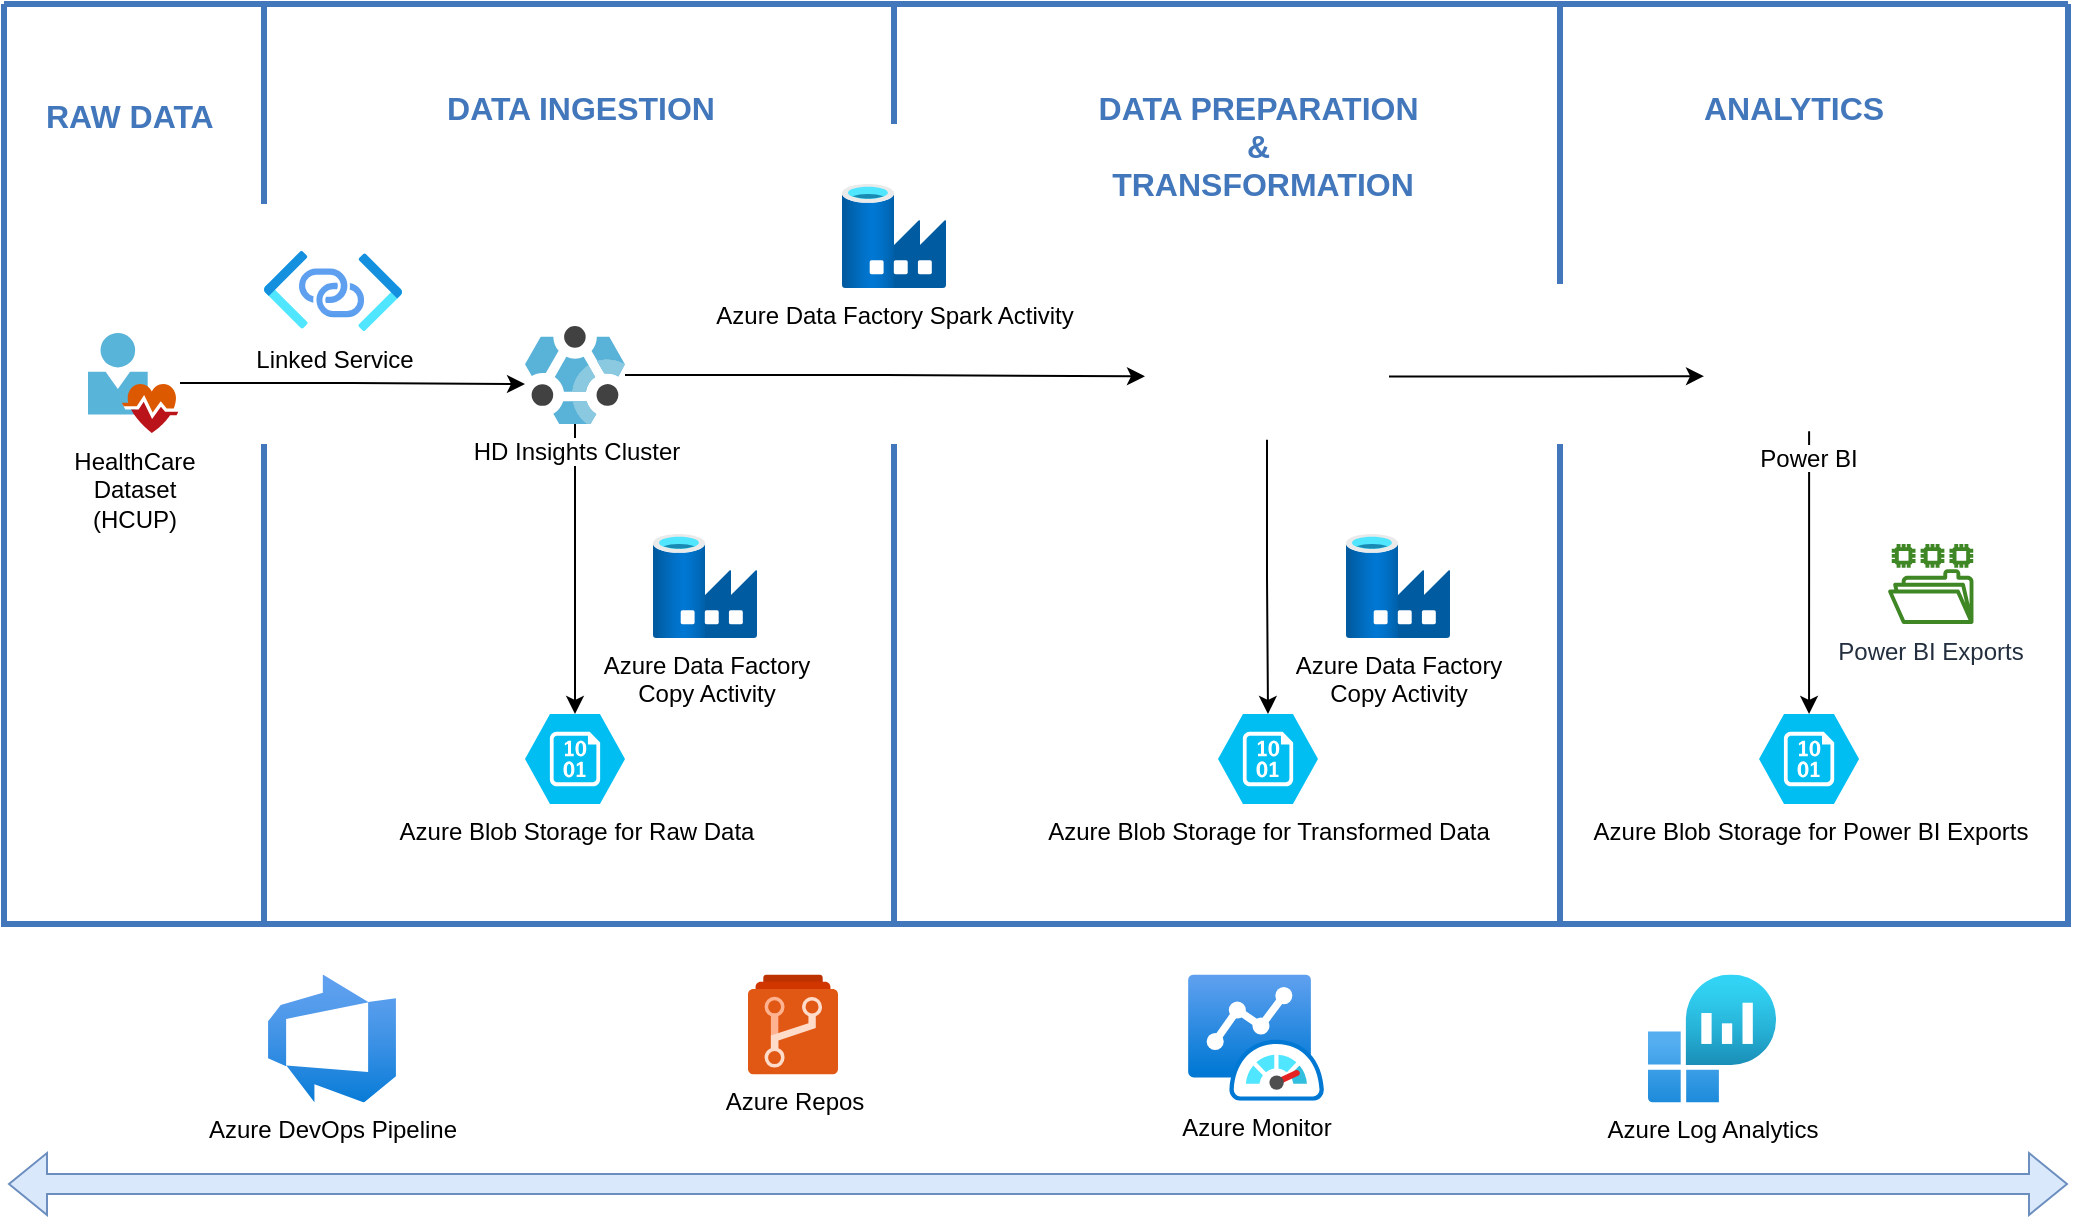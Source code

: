 <mxfile version="21.0.2" type="github"><diagram id="2f404044-711c-603c-8f00-f6bb4c023d3c" name="Page-1"><mxGraphModel dx="1434" dy="834" grid="1" gridSize="10" guides="1" tooltips="1" connect="1" arrows="1" fold="1" page="1" pageScale="1" pageWidth="1169" pageHeight="827" background="none" math="0" shadow="0"><root><mxCell id="0"/><mxCell id="1" parent="0"/><mxCell id="63" value="" style="swimlane;shadow=0;strokeColor=#4277BB;fillColor=#ffffff;fontColor=#4277BB;align=right;startSize=0;collapsible=0;strokeWidth=3;" parent="1" vertex="1"><mxGeometry x="28" y="20" width="1032" height="460" as="geometry"/></mxCell><mxCell id="322" style="edgeStyle=orthogonalEdgeStyle;rounded=0;html=1;labelBackgroundColor=#ffffff;startArrow=classic;startFill=1;startSize=4;endArrow=classic;endFill=1;endSize=4;jettySize=auto;orthogonalLoop=1;strokeColor=#4277BB;strokeWidth=2;fontSize=12;fontColor=#4277BB;entryX=1;entryY=0.25;" parent="63" edge="1"><mxGeometry relative="1" as="geometry"><Array as="points"><mxPoint x="465" y="37"/><mxPoint x="935" y="37"/><mxPoint x="935" y="299"/></Array><mxPoint x="465" y="333.639" as="sourcePoint"/></mxGeometry></mxCell><mxCell id="102" value="RAW DATA" style="text;html=1;align=left;verticalAlign=top;fontColor=#4277BB;shadow=0;dashed=0;strokeColor=none;fillColor=none;labelBackgroundColor=none;fontStyle=1;fontSize=16;spacingLeft=5;" parent="63" vertex="1"><mxGeometry x="14" y="40" width="130" height="30" as="geometry"/></mxCell><mxCell id="103" value="" style="line;strokeWidth=3;direction=south;html=1;shadow=0;labelBackgroundColor=none;fillColor=none;gradientColor=none;fontSize=12;fontColor=#4277BB;align=right;strokeColor=#4277BB;" parent="63" vertex="1"><mxGeometry x="125" y="1" width="10" height="99" as="geometry"/></mxCell><mxCell id="106" value="" style="line;strokeWidth=3;direction=south;html=1;shadow=0;labelBackgroundColor=none;fillColor=none;gradientColor=none;fontSize=12;fontColor=#4277BB;align=right;strokeColor=#4277BB;" parent="63" vertex="1"><mxGeometry x="773" width="10" height="140" as="geometry"/></mxCell><mxCell id="108" value="ANALYTICS" style="text;html=1;align=left;verticalAlign=top;fontColor=#4277BB;shadow=0;dashed=0;strokeColor=none;fillColor=none;labelBackgroundColor=none;fontStyle=1;fontSize=16;spacingLeft=5;" parent="63" vertex="1"><mxGeometry x="842.53" y="35.5" width="120" height="30" as="geometry"/></mxCell><mxCell id="320" value="" style="line;strokeWidth=3;direction=south;html=1;shadow=0;labelBackgroundColor=none;fillColor=none;gradientColor=none;fontSize=12;fontColor=#4277BB;align=right;strokeColor=#4277BB;" parent="63" vertex="1"><mxGeometry x="440" width="10" height="60" as="geometry"/></mxCell><mxCell id="349" value="&lt;div&gt;DATA INGESTION&lt;/div&gt;" style="text;html=1;align=center;verticalAlign=top;fontColor=#4277BB;shadow=0;dashed=0;strokeColor=none;fillColor=none;labelBackgroundColor=none;fontStyle=1;fontSize=16;spacingLeft=5;" parent="63" vertex="1"><mxGeometry x="189" y="35.5" width="193" height="49" as="geometry"/></mxCell><mxCell id="YtO8ENbUkFj5sczrVTES-435" style="edgeStyle=orthogonalEdgeStyle;rounded=0;orthogonalLoop=1;jettySize=auto;html=1;entryX=0;entryY=0.592;entryDx=0;entryDy=0;entryPerimeter=0;" parent="63" source="YtO8ENbUkFj5sczrVTES-433" target="YtO8ENbUkFj5sczrVTES-434" edge="1"><mxGeometry relative="1" as="geometry"/></mxCell><mxCell id="YtO8ENbUkFj5sczrVTES-433" value="HealthCare&lt;br&gt;Dataset&lt;br&gt;(HCUP)" style="sketch=0;aspect=fixed;html=1;points=[];align=center;image;fontSize=12;image=img/lib/mscae/User_Health_Icon.svg;" parent="63" vertex="1"><mxGeometry x="42" y="164.5" width="46" height="50" as="geometry"/></mxCell><mxCell id="YtO8ENbUkFj5sczrVTES-439" style="edgeStyle=orthogonalEdgeStyle;rounded=0;orthogonalLoop=1;jettySize=auto;html=1;entryX=0.5;entryY=0;entryDx=0;entryDy=0;entryPerimeter=0;" parent="63" source="YtO8ENbUkFj5sczrVTES-434" target="YtO8ENbUkFj5sczrVTES-438" edge="1"><mxGeometry relative="1" as="geometry"/></mxCell><mxCell id="YtO8ENbUkFj5sczrVTES-444" style="edgeStyle=orthogonalEdgeStyle;rounded=0;orthogonalLoop=1;jettySize=auto;html=1;entryX=0;entryY=0.5;entryDx=0;entryDy=0;" parent="63" source="YtO8ENbUkFj5sczrVTES-434" target="YtO8ENbUkFj5sczrVTES-443" edge="1"><mxGeometry relative="1" as="geometry"/></mxCell><mxCell id="YtO8ENbUkFj5sczrVTES-434" value="HD Insights Cluster" style="sketch=0;aspect=fixed;html=1;points=[];align=center;image;fontSize=12;image=img/lib/mscae/HDInsightClusters.svg;" parent="63" vertex="1"><mxGeometry x="260.5" y="161" width="50" height="49" as="geometry"/></mxCell><mxCell id="YtO8ENbUkFj5sczrVTES-436" value="Linked Service" style="aspect=fixed;html=1;points=[];align=center;image;fontSize=12;image=img/lib/azure2/networking/Private_Link_Service.svg;" parent="63" vertex="1"><mxGeometry x="130" y="123.5" width="69" height="40" as="geometry"/></mxCell><mxCell id="YtO8ENbUkFj5sczrVTES-438" value="Azure Blob Storage for Raw Data" style="verticalLabelPosition=bottom;html=1;verticalAlign=top;align=center;strokeColor=none;fillColor=#00BEF2;shape=mxgraph.azure.storage_blob;" parent="63" vertex="1"><mxGeometry x="260.5" y="355" width="50" height="45" as="geometry"/></mxCell><mxCell id="YtO8ENbUkFj5sczrVTES-440" value="&lt;div&gt;DATA PREPARATION&amp;nbsp;&lt;/div&gt;&lt;div&gt;&amp;amp;&amp;nbsp;&lt;/div&gt;&lt;div&gt;TRANSFORMATION&lt;/div&gt;" style="text;html=1;align=center;verticalAlign=top;fontColor=#4277BB;shadow=0;dashed=0;strokeColor=none;fillColor=none;labelBackgroundColor=none;fontStyle=1;fontSize=16;spacingLeft=5;" parent="63" vertex="1"><mxGeometry x="530" y="35.5" width="193" height="49" as="geometry"/></mxCell><mxCell id="YtO8ENbUkFj5sczrVTES-449" style="edgeStyle=orthogonalEdgeStyle;rounded=0;orthogonalLoop=1;jettySize=auto;html=1;entryX=0;entryY=0.5;entryDx=0;entryDy=0;" parent="63" source="YtO8ENbUkFj5sczrVTES-443" target="YtO8ENbUkFj5sczrVTES-448" edge="1"><mxGeometry relative="1" as="geometry"/></mxCell><mxCell id="YtO8ENbUkFj5sczrVTES-452" style="edgeStyle=orthogonalEdgeStyle;rounded=0;orthogonalLoop=1;jettySize=auto;html=1;entryX=0.5;entryY=0;entryDx=0;entryDy=0;entryPerimeter=0;" parent="63" source="YtO8ENbUkFj5sczrVTES-443" target="YtO8ENbUkFj5sczrVTES-450" edge="1"><mxGeometry relative="1" as="geometry"/></mxCell><mxCell id="YtO8ENbUkFj5sczrVTES-443" value="" style="shape=image;verticalLabelPosition=bottom;labelBackgroundColor=default;verticalAlign=top;aspect=fixed;imageAspect=0;image=https://upload.wikimedia.org/wikipedia/commons/thumb/f/f3/Apache_Spark_logo.svg/1200px-Apache_Spark_logo.svg.png;" parent="63" vertex="1"><mxGeometry x="570.5" y="154.5" width="122" height="63.35" as="geometry"/></mxCell><mxCell id="YtO8ENbUkFj5sczrVTES-445" value="Azure Data Factory&lt;br&gt;Copy Activity" style="aspect=fixed;html=1;points=[];align=center;image;fontSize=12;image=img/lib/azure2/databases/Data_Factory.svg;" parent="63" vertex="1"><mxGeometry x="324.5" y="265" width="52" height="52" as="geometry"/></mxCell><mxCell id="YtO8ENbUkFj5sczrVTES-446" value="Azure Data Factory Spark Activity" style="aspect=fixed;html=1;points=[];align=center;image;fontSize=12;image=img/lib/azure2/databases/Data_Factory.svg;" parent="63" vertex="1"><mxGeometry x="419" y="90" width="52" height="52" as="geometry"/></mxCell><mxCell id="YtO8ENbUkFj5sczrVTES-456" style="edgeStyle=orthogonalEdgeStyle;rounded=0;orthogonalLoop=1;jettySize=auto;html=1;entryX=0.5;entryY=0;entryDx=0;entryDy=0;entryPerimeter=0;" parent="63" source="YtO8ENbUkFj5sczrVTES-448" target="YtO8ENbUkFj5sczrVTES-455" edge="1"><mxGeometry relative="1" as="geometry"/></mxCell><mxCell id="YtO8ENbUkFj5sczrVTES-448" value="Power BI" style="shape=image;verticalLabelPosition=bottom;labelBackgroundColor=default;verticalAlign=top;aspect=fixed;imageAspect=0;image=https://powerbi.microsoft.com/pictures/shared/social/social-default-image.png;" parent="63" vertex="1"><mxGeometry x="850" y="158.5" width="105.05" height="55.15" as="geometry"/></mxCell><mxCell id="YtO8ENbUkFj5sczrVTES-450" value="Azure Blob Storage for Transformed Data" style="verticalLabelPosition=bottom;html=1;verticalAlign=top;align=center;strokeColor=none;fillColor=#00BEF2;shape=mxgraph.azure.storage_blob;" parent="63" vertex="1"><mxGeometry x="607" y="355" width="50" height="45" as="geometry"/></mxCell><mxCell id="YtO8ENbUkFj5sczrVTES-451" value="Azure Data Factory&lt;br&gt;Copy Activity" style="aspect=fixed;html=1;points=[];align=center;image;fontSize=12;image=img/lib/azure2/databases/Data_Factory.svg;" parent="63" vertex="1"><mxGeometry x="671" y="265" width="52" height="52" as="geometry"/></mxCell><mxCell id="YtO8ENbUkFj5sczrVTES-455" value="Azure Blob Storage for Power BI Exports" style="verticalLabelPosition=bottom;html=1;verticalAlign=top;align=center;strokeColor=none;fillColor=#00BEF2;shape=mxgraph.azure.storage_blob;" parent="63" vertex="1"><mxGeometry x="877.53" y="355" width="50" height="45" as="geometry"/></mxCell><mxCell id="YtO8ENbUkFj5sczrVTES-457" value="Power BI Exports" style="sketch=0;outlineConnect=0;fontColor=#232F3E;gradientColor=none;fillColor=#3F8624;strokeColor=none;dashed=0;verticalLabelPosition=bottom;verticalAlign=top;align=center;html=1;fontSize=12;fontStyle=0;aspect=fixed;pointerEvents=1;shape=mxgraph.aws4.file_system;" parent="63" vertex="1"><mxGeometry x="942" y="270" width="42.74" height="40" as="geometry"/></mxCell><mxCell id="YtO8ENbUkFj5sczrVTES-459" value="" style="line;strokeWidth=3;direction=south;html=1;shadow=0;labelBackgroundColor=none;fillColor=none;gradientColor=none;fontSize=12;fontColor=#4277BB;align=right;strokeColor=#4277BB;" parent="63" vertex="1"><mxGeometry x="125" y="220" width="10" height="240" as="geometry"/></mxCell><mxCell id="YtO8ENbUkFj5sczrVTES-460" value="" style="line;strokeWidth=3;direction=south;html=1;shadow=0;labelBackgroundColor=none;fillColor=none;gradientColor=none;fontSize=12;fontColor=#4277BB;align=right;strokeColor=#4277BB;" parent="63" vertex="1"><mxGeometry x="440" y="220" width="10" height="240" as="geometry"/></mxCell><mxCell id="YtO8ENbUkFj5sczrVTES-461" value="" style="line;strokeWidth=3;direction=south;html=1;shadow=0;labelBackgroundColor=none;fillColor=none;gradientColor=none;fontSize=12;fontColor=#4277BB;align=right;strokeColor=#4277BB;" parent="63" vertex="1"><mxGeometry x="773" y="220" width="10" height="240" as="geometry"/></mxCell><mxCell id="YtO8ENbUkFj5sczrVTES-466" value="Azure DevOps Pipeline" style="aspect=fixed;html=1;points=[];align=center;image;fontSize=12;image=img/lib/azure2/devops/Azure_DevOps.svg;" parent="1" vertex="1"><mxGeometry x="160" y="505.2" width="64" height="64" as="geometry"/></mxCell><mxCell id="YtO8ENbUkFj5sczrVTES-467" value="Azure Repos" style="sketch=0;aspect=fixed;html=1;points=[];align=center;image;fontSize=12;image=img/lib/mscae/Azure_Repos.svg;" parent="1" vertex="1"><mxGeometry x="400" y="505.2" width="45" height="50" as="geometry"/></mxCell><mxCell id="YtO8ENbUkFj5sczrVTES-468" value="Azure Monitor" style="aspect=fixed;html=1;points=[];align=center;image;fontSize=12;image=img/lib/azure2/other/Azure_Monitor_Dashboard.svg;" parent="1" vertex="1"><mxGeometry x="620" y="505.2" width="68" height="63.2" as="geometry"/></mxCell><mxCell id="YtO8ENbUkFj5sczrVTES-469" value="Azure Log Analytics" style="aspect=fixed;html=1;points=[];align=center;image;fontSize=12;image=img/lib/azure2/analytics/Log_Analytics_Workspaces.svg;" parent="1" vertex="1"><mxGeometry x="850" y="505.2" width="64" height="64" as="geometry"/></mxCell><mxCell id="YtO8ENbUkFj5sczrVTES-471" value="" style="shape=flexArrow;endArrow=classic;startArrow=classic;html=1;rounded=0;fillColor=#dae8fc;strokeColor=#6c8ebf;" parent="1" edge="1"><mxGeometry width="100" height="100" relative="1" as="geometry"><mxPoint x="30" y="610" as="sourcePoint"/><mxPoint x="1060" y="610" as="targetPoint"/></mxGeometry></mxCell></root></mxGraphModel></diagram></mxfile>